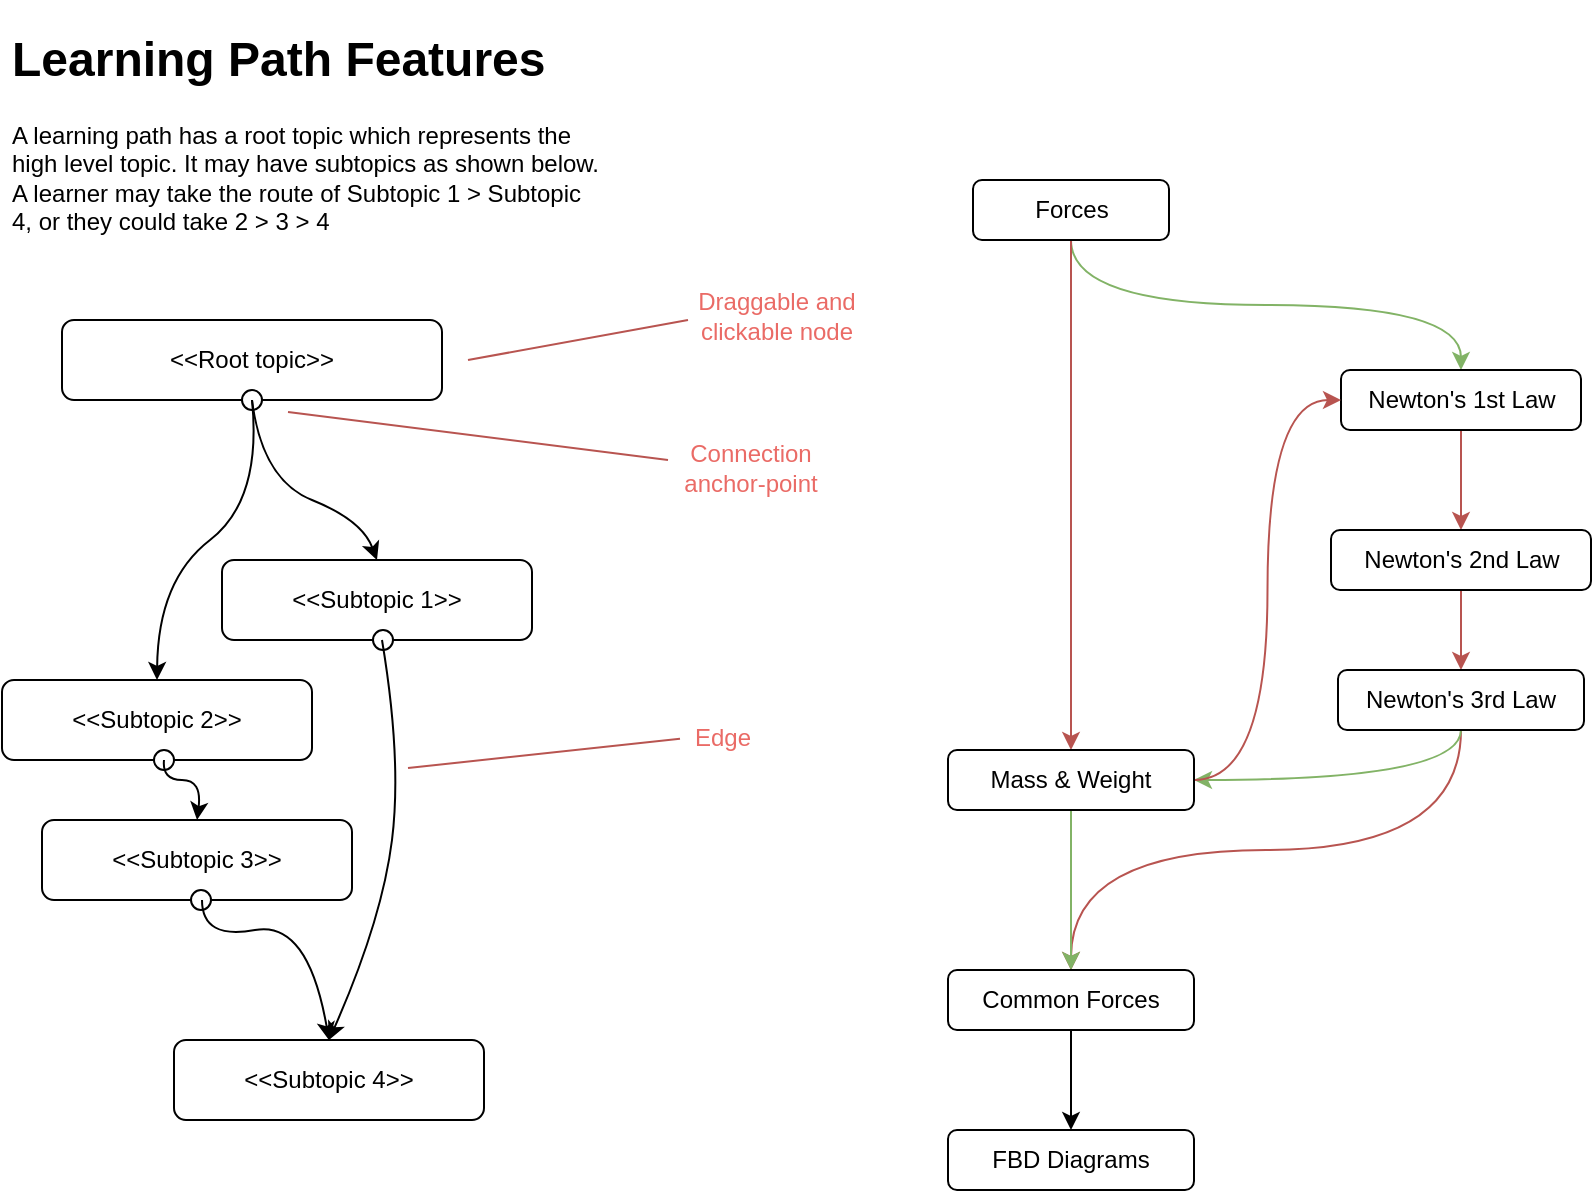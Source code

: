 <mxfile version="16.6.4" type="github">
  <diagram id="hgy3ER7-ZjHPSu5dBkd8" name="Page-1">
    <mxGraphModel dx="1422" dy="832" grid="1" gridSize="10" guides="1" tooltips="1" connect="1" arrows="1" fold="1" page="1" pageScale="1" pageWidth="850" pageHeight="1100" math="0" shadow="0">
      <root>
        <mxCell id="0" />
        <mxCell id="1" parent="0" />
        <mxCell id="A6adrUPZ0ksQvHJcLFbJ-6" value="&amp;lt;&amp;lt;Subtopic 2&amp;gt;&amp;gt;" style="rounded=1;whiteSpace=wrap;html=1;" parent="1" vertex="1">
          <mxGeometry x="37" y="360" width="155" height="40" as="geometry" />
        </mxCell>
        <mxCell id="A6adrUPZ0ksQvHJcLFbJ-11" value="" style="ellipse;whiteSpace=wrap;html=1;aspect=fixed;" parent="1" vertex="1">
          <mxGeometry x="113" y="395" width="10" height="10" as="geometry" />
        </mxCell>
        <mxCell id="A6adrUPZ0ksQvHJcLFbJ-1" value="&lt;h1&gt;Learning Path Features&lt;/h1&gt;&lt;p&gt;A learning path has a root topic which represents the high level topic. It may have subtopics as shown below. A learner may take the route of Subtopic 1 &amp;gt; Subtopic 4, or they could take 2 &amp;gt; 3 &amp;gt; 4&lt;/p&gt;" style="text;html=1;strokeColor=none;fillColor=none;spacing=5;spacingTop=-20;whiteSpace=wrap;overflow=hidden;rounded=0;" parent="1" vertex="1">
          <mxGeometry x="37" y="30" width="303" height="120" as="geometry" />
        </mxCell>
        <mxCell id="A6adrUPZ0ksQvHJcLFbJ-2" value="&amp;lt;&amp;lt;Root topic&amp;gt;&amp;gt;" style="rounded=1;whiteSpace=wrap;html=1;" parent="1" vertex="1">
          <mxGeometry x="67" y="180" width="190" height="40" as="geometry" />
        </mxCell>
        <mxCell id="A6adrUPZ0ksQvHJcLFbJ-3" value="" style="ellipse;whiteSpace=wrap;html=1;aspect=fixed;" parent="1" vertex="1">
          <mxGeometry x="157" y="215" width="10" height="10" as="geometry" />
        </mxCell>
        <mxCell id="A6adrUPZ0ksQvHJcLFbJ-4" value="&amp;lt;&amp;lt;Subtopic 1&amp;gt;&amp;gt;" style="rounded=1;whiteSpace=wrap;html=1;" parent="1" vertex="1">
          <mxGeometry x="147" y="300" width="155" height="40" as="geometry" />
        </mxCell>
        <mxCell id="A6adrUPZ0ksQvHJcLFbJ-5" value="" style="curved=1;endArrow=classic;html=1;rounded=0;entryX=0.5;entryY=0;entryDx=0;entryDy=0;" parent="1" target="A6adrUPZ0ksQvHJcLFbJ-4" edge="1">
          <mxGeometry width="50" height="50" relative="1" as="geometry">
            <mxPoint x="162" y="220" as="sourcePoint" />
            <mxPoint x="377" y="330" as="targetPoint" />
            <Array as="points">
              <mxPoint x="167" y="260" />
              <mxPoint x="217" y="280" />
            </Array>
          </mxGeometry>
        </mxCell>
        <mxCell id="A6adrUPZ0ksQvHJcLFbJ-7" value="" style="curved=1;endArrow=classic;html=1;rounded=0;entryX=0.5;entryY=0;entryDx=0;entryDy=0;" parent="1" target="A6adrUPZ0ksQvHJcLFbJ-6" edge="1">
          <mxGeometry width="50" height="50" relative="1" as="geometry">
            <mxPoint x="162" y="220" as="sourcePoint" />
            <mxPoint x="219.5" y="310" as="targetPoint" />
            <Array as="points">
              <mxPoint x="167" y="270" />
              <mxPoint x="115" y="310" />
            </Array>
          </mxGeometry>
        </mxCell>
        <mxCell id="A6adrUPZ0ksQvHJcLFbJ-9" value="&amp;lt;&amp;lt;Subtopic 3&amp;gt;&amp;gt;" style="rounded=1;whiteSpace=wrap;html=1;" parent="1" vertex="1">
          <mxGeometry x="57" y="430" width="155" height="40" as="geometry" />
        </mxCell>
        <mxCell id="A6adrUPZ0ksQvHJcLFbJ-10" value="&amp;lt;&amp;lt;Subtopic 4&amp;gt;&amp;gt;" style="rounded=1;whiteSpace=wrap;html=1;" parent="1" vertex="1">
          <mxGeometry x="123" y="540" width="155" height="40" as="geometry" />
        </mxCell>
        <mxCell id="A6adrUPZ0ksQvHJcLFbJ-12" value="" style="ellipse;whiteSpace=wrap;html=1;aspect=fixed;" parent="1" vertex="1">
          <mxGeometry x="131.5" y="465" width="10" height="10" as="geometry" />
        </mxCell>
        <mxCell id="A6adrUPZ0ksQvHJcLFbJ-14" value="" style="curved=1;endArrow=classic;html=1;rounded=0;entryX=0.5;entryY=0;entryDx=0;entryDy=0;" parent="1" target="A6adrUPZ0ksQvHJcLFbJ-9" edge="1">
          <mxGeometry width="50" height="50" relative="1" as="geometry">
            <mxPoint x="118" y="400" as="sourcePoint" />
            <mxPoint x="47" y="550" as="targetPoint" />
            <Array as="points">
              <mxPoint x="117" y="410" />
              <mxPoint x="137" y="410" />
            </Array>
          </mxGeometry>
        </mxCell>
        <mxCell id="A6adrUPZ0ksQvHJcLFbJ-15" value="" style="curved=1;endArrow=classic;html=1;rounded=0;entryX=0.5;entryY=0;entryDx=0;entryDy=0;" parent="1" target="A6adrUPZ0ksQvHJcLFbJ-10" edge="1">
          <mxGeometry width="50" height="50" relative="1" as="geometry">
            <mxPoint x="137" y="470" as="sourcePoint" />
            <mxPoint x="144.5" y="440" as="targetPoint" />
            <Array as="points">
              <mxPoint x="137" y="490" />
              <mxPoint x="190" y="480" />
            </Array>
          </mxGeometry>
        </mxCell>
        <mxCell id="A6adrUPZ0ksQvHJcLFbJ-16" value="" style="ellipse;whiteSpace=wrap;html=1;aspect=fixed;" parent="1" vertex="1">
          <mxGeometry x="222.5" y="335" width="10" height="10" as="geometry" />
        </mxCell>
        <mxCell id="A6adrUPZ0ksQvHJcLFbJ-17" value="" style="curved=1;endArrow=classic;html=1;rounded=0;entryX=0.5;entryY=0;entryDx=0;entryDy=0;" parent="1" target="A6adrUPZ0ksQvHJcLFbJ-10" edge="1">
          <mxGeometry width="50" height="50" relative="1" as="geometry">
            <mxPoint x="227" y="340" as="sourcePoint" />
            <mxPoint x="295" y="416" as="targetPoint" />
            <Array as="points">
              <mxPoint x="237" y="400" />
              <mxPoint x="227" y="480" />
            </Array>
          </mxGeometry>
        </mxCell>
        <mxCell id="A6adrUPZ0ksQvHJcLFbJ-18" value="" style="endArrow=none;html=1;rounded=0;fillColor=#f8cecc;strokeColor=#b85450;" parent="1" edge="1">
          <mxGeometry width="50" height="50" relative="1" as="geometry">
            <mxPoint x="270" y="200" as="sourcePoint" />
            <mxPoint x="380" y="180" as="targetPoint" />
          </mxGeometry>
        </mxCell>
        <mxCell id="A6adrUPZ0ksQvHJcLFbJ-19" value="Draggable and clickable node" style="text;html=1;strokeColor=none;fillColor=none;align=center;verticalAlign=middle;whiteSpace=wrap;rounded=0;fontColor=#EA6B66;" parent="1" vertex="1">
          <mxGeometry x="377" y="163" width="95" height="30" as="geometry" />
        </mxCell>
        <mxCell id="A6adrUPZ0ksQvHJcLFbJ-21" value="" style="endArrow=none;html=1;rounded=0;fillColor=#f8cecc;strokeColor=#b85450;" parent="1" edge="1">
          <mxGeometry width="50" height="50" relative="1" as="geometry">
            <mxPoint x="180" y="226" as="sourcePoint" />
            <mxPoint x="370" y="250" as="targetPoint" />
          </mxGeometry>
        </mxCell>
        <mxCell id="A6adrUPZ0ksQvHJcLFbJ-22" value="Connection anchor-point" style="text;html=1;strokeColor=none;fillColor=none;align=center;verticalAlign=middle;whiteSpace=wrap;rounded=0;fontColor=#EA6B66;" parent="1" vertex="1">
          <mxGeometry x="364" y="225" width="95" height="57" as="geometry" />
        </mxCell>
        <mxCell id="A6adrUPZ0ksQvHJcLFbJ-23" value="Edge" style="text;html=1;strokeColor=none;fillColor=none;align=center;verticalAlign=middle;whiteSpace=wrap;rounded=0;fontColor=#EA6B66;" parent="1" vertex="1">
          <mxGeometry x="350" y="360" width="95" height="57" as="geometry" />
        </mxCell>
        <mxCell id="A6adrUPZ0ksQvHJcLFbJ-24" value="" style="endArrow=none;html=1;rounded=0;fillColor=#f8cecc;strokeColor=#b85450;" parent="1" edge="1">
          <mxGeometry width="50" height="50" relative="1" as="geometry">
            <mxPoint x="240" y="404" as="sourcePoint" />
            <mxPoint x="376" y="389.424" as="targetPoint" />
          </mxGeometry>
        </mxCell>
        <mxCell id="0MefGBj0w91C34KqUN33-8" style="edgeStyle=orthogonalEdgeStyle;orthogonalLoop=1;jettySize=auto;html=1;exitX=0.5;exitY=1;exitDx=0;exitDy=0;entryX=0.5;entryY=0;entryDx=0;entryDy=0;curved=1;fillColor=#d5e8d4;strokeColor=#82b366;" parent="1" source="0MefGBj0w91C34KqUN33-1" target="0MefGBj0w91C34KqUN33-2" edge="1">
          <mxGeometry relative="1" as="geometry" />
        </mxCell>
        <mxCell id="0MefGBj0w91C34KqUN33-13" style="edgeStyle=orthogonalEdgeStyle;curved=1;orthogonalLoop=1;jettySize=auto;html=1;exitX=0.5;exitY=1;exitDx=0;exitDy=0;fillColor=#f8cecc;strokeColor=#b85450;" parent="1" source="0MefGBj0w91C34KqUN33-1" target="0MefGBj0w91C34KqUN33-5" edge="1">
          <mxGeometry relative="1" as="geometry" />
        </mxCell>
        <mxCell id="0MefGBj0w91C34KqUN33-1" value="Forces" style="rounded=1;whiteSpace=wrap;html=1;" parent="1" vertex="1">
          <mxGeometry x="522.5" y="110" width="98" height="30" as="geometry" />
        </mxCell>
        <mxCell id="0MefGBj0w91C34KqUN33-9" style="edgeStyle=orthogonalEdgeStyle;curved=1;orthogonalLoop=1;jettySize=auto;html=1;exitX=0.5;exitY=1;exitDx=0;exitDy=0;entryX=0.5;entryY=0;entryDx=0;entryDy=0;fillColor=#f8cecc;strokeColor=#b85450;" parent="1" source="0MefGBj0w91C34KqUN33-2" target="0MefGBj0w91C34KqUN33-3" edge="1">
          <mxGeometry relative="1" as="geometry" />
        </mxCell>
        <mxCell id="0MefGBj0w91C34KqUN33-2" value="Newton&#39;s 1st Law" style="rounded=1;whiteSpace=wrap;html=1;" parent="1" vertex="1">
          <mxGeometry x="706.5" y="205" width="120" height="30" as="geometry" />
        </mxCell>
        <mxCell id="0MefGBj0w91C34KqUN33-10" style="edgeStyle=orthogonalEdgeStyle;curved=1;orthogonalLoop=1;jettySize=auto;html=1;exitX=0.5;exitY=1;exitDx=0;exitDy=0;entryX=0.5;entryY=0;entryDx=0;entryDy=0;fillColor=#f8cecc;strokeColor=#b85450;" parent="1" source="0MefGBj0w91C34KqUN33-3" target="0MefGBj0w91C34KqUN33-4" edge="1">
          <mxGeometry relative="1" as="geometry" />
        </mxCell>
        <mxCell id="0MefGBj0w91C34KqUN33-3" value="Newton&#39;s 2nd Law" style="rounded=1;whiteSpace=wrap;html=1;" parent="1" vertex="1">
          <mxGeometry x="701.5" y="285" width="130" height="30" as="geometry" />
        </mxCell>
        <mxCell id="0MefGBj0w91C34KqUN33-11" style="edgeStyle=orthogonalEdgeStyle;curved=1;orthogonalLoop=1;jettySize=auto;html=1;exitX=0.5;exitY=1;exitDx=0;exitDy=0;fillColor=#f8cecc;strokeColor=#b85450;" parent="1" source="0MefGBj0w91C34KqUN33-4" target="0MefGBj0w91C34KqUN33-6" edge="1">
          <mxGeometry relative="1" as="geometry" />
        </mxCell>
        <mxCell id="0MefGBj0w91C34KqUN33-15" style="edgeStyle=orthogonalEdgeStyle;curved=1;orthogonalLoop=1;jettySize=auto;html=1;exitX=0.5;exitY=1;exitDx=0;exitDy=0;entryX=1;entryY=0.5;entryDx=0;entryDy=0;fillColor=#d5e8d4;strokeColor=#82b366;" parent="1" source="0MefGBj0w91C34KqUN33-4" target="0MefGBj0w91C34KqUN33-5" edge="1">
          <mxGeometry relative="1" as="geometry" />
        </mxCell>
        <mxCell id="0MefGBj0w91C34KqUN33-4" value="Newton&#39;s 3rd Law" style="rounded=1;whiteSpace=wrap;html=1;" parent="1" vertex="1">
          <mxGeometry x="705" y="355" width="123" height="30" as="geometry" />
        </mxCell>
        <mxCell id="0MefGBj0w91C34KqUN33-16" style="edgeStyle=orthogonalEdgeStyle;curved=1;orthogonalLoop=1;jettySize=auto;html=1;exitX=0.5;exitY=1;exitDx=0;exitDy=0;entryX=0.5;entryY=0;entryDx=0;entryDy=0;fillColor=#d5e8d4;strokeColor=#82b366;" parent="1" source="0MefGBj0w91C34KqUN33-5" target="0MefGBj0w91C34KqUN33-6" edge="1">
          <mxGeometry relative="1" as="geometry" />
        </mxCell>
        <mxCell id="0MefGBj0w91C34KqUN33-17" style="edgeStyle=orthogonalEdgeStyle;curved=1;orthogonalLoop=1;jettySize=auto;html=1;exitX=1;exitY=0.5;exitDx=0;exitDy=0;entryX=0;entryY=0.5;entryDx=0;entryDy=0;strokeColor=#b85450;fillColor=#f8cecc;" parent="1" source="0MefGBj0w91C34KqUN33-5" target="0MefGBj0w91C34KqUN33-2" edge="1">
          <mxGeometry relative="1" as="geometry" />
        </mxCell>
        <mxCell id="0MefGBj0w91C34KqUN33-5" value="Mass &amp;amp; Weight" style="rounded=1;whiteSpace=wrap;html=1;" parent="1" vertex="1">
          <mxGeometry x="510" y="395" width="123" height="30" as="geometry" />
        </mxCell>
        <mxCell id="0MefGBj0w91C34KqUN33-12" style="edgeStyle=orthogonalEdgeStyle;curved=1;orthogonalLoop=1;jettySize=auto;html=1;exitX=0.5;exitY=1;exitDx=0;exitDy=0;entryX=0.5;entryY=0;entryDx=0;entryDy=0;fillColor=#f8cecc;strokeColor=#000000;" parent="1" source="0MefGBj0w91C34KqUN33-6" target="0MefGBj0w91C34KqUN33-7" edge="1">
          <mxGeometry relative="1" as="geometry" />
        </mxCell>
        <mxCell id="0MefGBj0w91C34KqUN33-6" value="Common Forces" style="rounded=1;whiteSpace=wrap;html=1;" parent="1" vertex="1">
          <mxGeometry x="510" y="505" width="123" height="30" as="geometry" />
        </mxCell>
        <mxCell id="0MefGBj0w91C34KqUN33-7" value="FBD Diagrams" style="rounded=1;whiteSpace=wrap;html=1;" parent="1" vertex="1">
          <mxGeometry x="510" y="585" width="123" height="30" as="geometry" />
        </mxCell>
      </root>
    </mxGraphModel>
  </diagram>
</mxfile>
